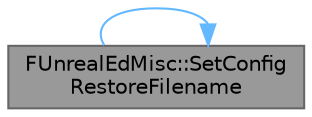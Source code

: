 digraph "FUnrealEdMisc::SetConfigRestoreFilename"
{
 // INTERACTIVE_SVG=YES
 // LATEX_PDF_SIZE
  bgcolor="transparent";
  edge [fontname=Helvetica,fontsize=10,labelfontname=Helvetica,labelfontsize=10];
  node [fontname=Helvetica,fontsize=10,shape=box,height=0.2,width=0.4];
  rankdir="LR";
  Node1 [id="Node000001",label="FUnrealEdMisc::SetConfig\lRestoreFilename",height=0.2,width=0.4,color="gray40", fillcolor="grey60", style="filled", fontcolor="black",tooltip="Sets the config file to use for restoring Config files."];
  Node1 -> Node1 [id="edge1_Node000001_Node000001",color="steelblue1",style="solid",tooltip=" "];
}

